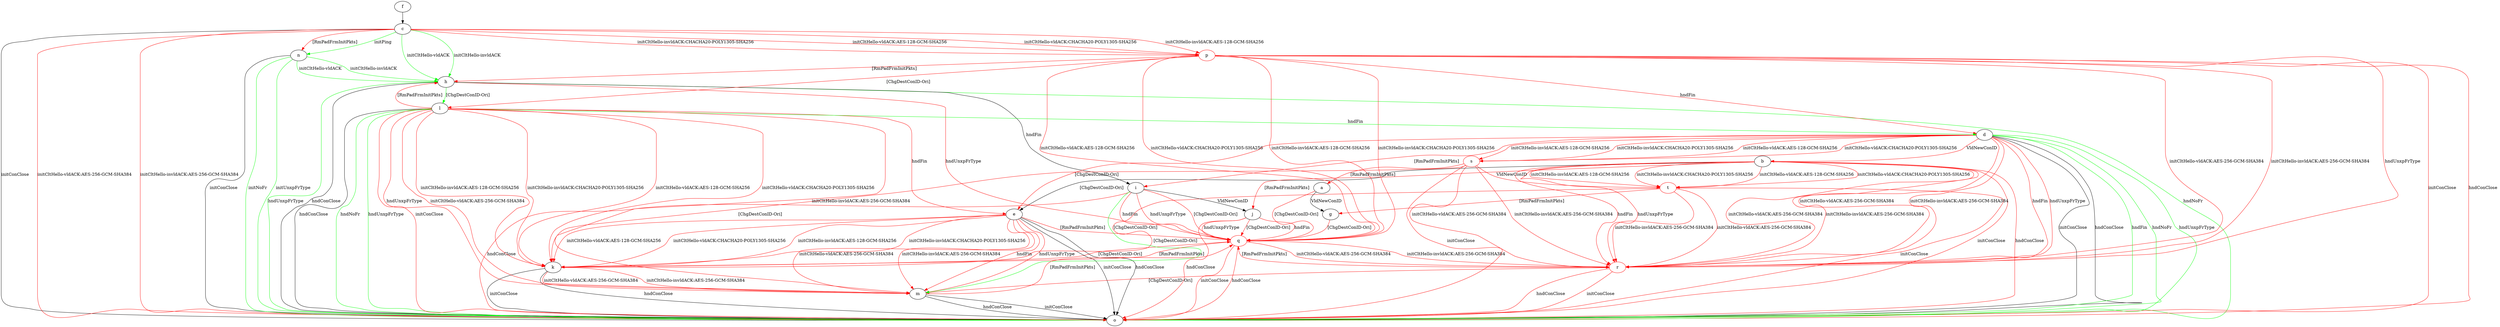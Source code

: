 digraph "" {
	a -> g	[key=0,
		label="VldNewConID "];
	q	[color=red];
	a -> q	[key=0,
		color=red,
		label="[ChgDestConID-Ori] "];
	b -> e	[key=0,
		label="[ChgDestConID-Ori] "];
	b -> j	[key=0,
		color=red,
		label="[RmPadFrmInitPkts] "];
	b -> o	[key=0,
		color=red,
		label="initConClose "];
	b -> o	[key=1,
		color=red,
		label="hndConClose "];
	r	[color=red];
	b -> r	[key=0,
		color=red,
		label="initCltHello-vldACK:AES-256-GCM-SHA384 "];
	b -> r	[key=1,
		color=red,
		label="initCltHello-invldACK:AES-256-GCM-SHA384 "];
	b -> r	[key=2,
		color=red,
		label="hndFin "];
	b -> r	[key=3,
		color=red,
		label="hndUnxpFrType "];
	t	[color=red];
	b -> t	[key=0,
		color=red,
		label="initCltHello-vldACK:AES-128-GCM-SHA256 "];
	b -> t	[key=1,
		color=red,
		label="initCltHello-vldACK:CHACHA20-POLY1305-SHA256 "];
	b -> t	[key=2,
		color=red,
		label="initCltHello-invldACK:AES-128-GCM-SHA256 "];
	b -> t	[key=3,
		color=red,
		label="initCltHello-invldACK:CHACHA20-POLY1305-SHA256 "];
	c -> h	[key=0,
		color=green,
		label="initCltHello-vldACK "];
	c -> h	[key=1,
		color=green,
		label="initCltHello-invldACK "];
	c -> n	[key=0,
		color=green,
		label="initPing "];
	c -> n	[key=1,
		color=red,
		label="[RmPadFrmInitPkts] "];
	c -> o	[key=0,
		label="initConClose "];
	c -> o	[key=1,
		color=red,
		label="initCltHello-vldACK:AES-256-GCM-SHA384 "];
	c -> o	[key=2,
		color=red,
		label="initCltHello-invldACK:AES-256-GCM-SHA384 "];
	p	[color=red];
	c -> p	[key=0,
		color=red,
		label="initCltHello-vldACK:AES-128-GCM-SHA256 "];
	c -> p	[key=1,
		color=red,
		label="initCltHello-vldACK:CHACHA20-POLY1305-SHA256 "];
	c -> p	[key=2,
		color=red,
		label="initCltHello-invldACK:AES-128-GCM-SHA256 "];
	c -> p	[key=3,
		color=red,
		label="initCltHello-invldACK:CHACHA20-POLY1305-SHA256 "];
	d -> b	[key=0,
		color=red,
		label="VldNewConID "];
	d -> e	[key=0,
		color=red,
		label="[ChgDestConID-Ori] "];
	d -> i	[key=0,
		color=red,
		label="[RmPadFrmInitPkts] "];
	d -> o	[key=0,
		label="initConClose "];
	d -> o	[key=1,
		label="hndConClose "];
	d -> o	[key=2,
		color=green,
		label="hndFin "];
	d -> o	[key=3,
		color=green,
		label="hndNoFr "];
	d -> o	[key=4,
		color=green,
		label="hndUnxpFrType "];
	d -> r	[key=0,
		color=red,
		label="initCltHello-vldACK:AES-256-GCM-SHA384 "];
	d -> r	[key=1,
		color=red,
		label="initCltHello-invldACK:AES-256-GCM-SHA384 "];
	d -> r	[key=2,
		color=red,
		label="hndFin "];
	d -> r	[key=3,
		color=red,
		label="hndUnxpFrType "];
	s	[color=red];
	d -> s	[key=0,
		color=red,
		label="initCltHello-vldACK:AES-128-GCM-SHA256 "];
	d -> s	[key=1,
		color=red,
		label="initCltHello-vldACK:CHACHA20-POLY1305-SHA256 "];
	d -> s	[key=2,
		color=red,
		label="initCltHello-invldACK:AES-128-GCM-SHA256 "];
	d -> s	[key=3,
		color=red,
		label="initCltHello-invldACK:CHACHA20-POLY1305-SHA256 "];
	e -> k	[key=0,
		color=red,
		label="initCltHello-vldACK:AES-128-GCM-SHA256 "];
	e -> k	[key=1,
		color=red,
		label="initCltHello-vldACK:CHACHA20-POLY1305-SHA256 "];
	e -> k	[key=2,
		color=red,
		label="initCltHello-invldACK:AES-128-GCM-SHA256 "];
	e -> k	[key=3,
		color=red,
		label="initCltHello-invldACK:CHACHA20-POLY1305-SHA256 "];
	e -> m	[key=0,
		color=red,
		label="initCltHello-vldACK:AES-256-GCM-SHA384 "];
	e -> m	[key=1,
		color=red,
		label="initCltHello-invldACK:AES-256-GCM-SHA384 "];
	e -> m	[key=2,
		color=red,
		label="hndFin "];
	e -> m	[key=3,
		color=red,
		label="hndUnxpFrType "];
	e -> o	[key=0,
		label="initConClose "];
	e -> o	[key=1,
		label="hndConClose "];
	e -> q	[key=0,
		color=red,
		label="[RmPadFrmInitPkts] "];
	f -> c	[key=0];
	g -> q	[key=0,
		color=red,
		label="[ChgDestConID-Ori] "];
	h -> i	[key=0,
		label="hndFin "];
	h -> l	[key=0,
		color=green,
		label="[ChgDestConID-Ori] "];
	h -> o	[key=0,
		label="hndConClose "];
	h -> o	[key=1,
		color=green,
		label="hndNoFr "];
	h -> o	[key=2,
		color=green,
		label="hndUnxpFrType "];
	h -> q	[key=0,
		color=red,
		label="hndUnxpFrType "];
	i -> j	[key=0,
		label="VldNewConID "];
	i -> m	[key=0,
		color=green,
		label="[ChgDestConID-Ori] "];
	i -> o	[key=0,
		color=red,
		label="hndConClose "];
	i -> q	[key=0,
		color=red,
		label="hndFin "];
	i -> q	[key=1,
		color=red,
		label="hndUnxpFrType "];
	i -> q	[key=2,
		color=red,
		label="[ChgDestConID-Ori] "];
	j -> o	[key=0,
		color=red,
		label="hndConClose "];
	j -> q	[key=0,
		color=red,
		label="hndFin "];
	j -> q	[key=1,
		color=red,
		label="hndUnxpFrType "];
	j -> q	[key=2,
		color=red,
		label="[ChgDestConID-Ori] "];
	k -> m	[key=0,
		color=red,
		label="initCltHello-vldACK:AES-256-GCM-SHA384 "];
	k -> m	[key=1,
		color=red,
		label="initCltHello-invldACK:AES-256-GCM-SHA384 "];
	k -> o	[key=0,
		label="initConClose "];
	k -> o	[key=1,
		label="hndConClose "];
	k -> q	[key=0,
		color=red,
		label="[RmPadFrmInitPkts] "];
	l -> d	[key=0,
		color=green,
		label="hndFin "];
	l -> e	[key=0,
		color=red,
		label="hndFin "];
	l -> h	[key=0,
		color=red,
		label="[RmPadFrmInitPkts] "];
	l -> k	[key=0,
		color=red,
		label="initCltHello-vldACK:AES-128-GCM-SHA256 "];
	l -> k	[key=1,
		color=red,
		label="initCltHello-vldACK:CHACHA20-POLY1305-SHA256 "];
	l -> k	[key=2,
		color=red,
		label="initCltHello-invldACK:AES-128-GCM-SHA256 "];
	l -> k	[key=3,
		color=red,
		label="initCltHello-invldACK:CHACHA20-POLY1305-SHA256 "];
	l -> m	[key=0,
		color=red,
		label="initCltHello-vldACK:AES-256-GCM-SHA384 "];
	l -> m	[key=1,
		color=red,
		label="initCltHello-invldACK:AES-256-GCM-SHA384 "];
	l -> m	[key=2,
		color=red,
		label="hndUnxpFrType "];
	l -> o	[key=0,
		label="hndConClose "];
	l -> o	[key=1,
		color=green,
		label="hndNoFr "];
	l -> o	[key=2,
		color=green,
		label="hndUnxpFrType "];
	l -> o	[key=3,
		color=red,
		label="initConClose "];
	m -> o	[key=0,
		label="initConClose "];
	m -> o	[key=1,
		label="hndConClose "];
	m -> q	[key=0,
		color=red,
		label="[RmPadFrmInitPkts] "];
	n -> h	[key=0,
		color=green,
		label="initCltHello-vldACK "];
	n -> h	[key=1,
		color=green,
		label="initCltHello-invldACK "];
	n -> o	[key=0,
		label="initConClose "];
	n -> o	[key=1,
		color=green,
		label="initNoFr "];
	n -> o	[key=2,
		color=green,
		label="initUnxpFrType "];
	p -> d	[key=0,
		color=red,
		label="hndFin "];
	p -> h	[key=0,
		color=red,
		label="[RmPadFrmInitPkts] "];
	p -> l	[key=0,
		color=red,
		label="[ChgDestConID-Ori] "];
	p -> o	[key=0,
		color=red,
		label="initConClose "];
	p -> o	[key=1,
		color=red,
		label="hndConClose "];
	p -> q	[key=0,
		color=red,
		label="initCltHello-vldACK:AES-128-GCM-SHA256 "];
	p -> q	[key=1,
		color=red,
		label="initCltHello-vldACK:CHACHA20-POLY1305-SHA256 "];
	p -> q	[key=2,
		color=red,
		label="initCltHello-invldACK:AES-128-GCM-SHA256 "];
	p -> q	[key=3,
		color=red,
		label="initCltHello-invldACK:CHACHA20-POLY1305-SHA256 "];
	p -> r	[key=0,
		color=red,
		label="initCltHello-vldACK:AES-256-GCM-SHA384 "];
	p -> r	[key=1,
		color=red,
		label="initCltHello-invldACK:AES-256-GCM-SHA384 "];
	p -> r	[key=2,
		color=red,
		label="hndUnxpFrType "];
	q -> k	[key=0,
		color=red,
		label="[ChgDestConID-Ori] "];
	q -> o	[key=0,
		color=red,
		label="initConClose "];
	q -> o	[key=1,
		color=red,
		label="hndConClose "];
	q -> r	[key=0,
		color=red,
		label="initCltHello-vldACK:AES-256-GCM-SHA384 "];
	q -> r	[key=1,
		color=red,
		label="initCltHello-invldACK:AES-256-GCM-SHA384 "];
	r -> m	[key=0,
		color=red,
		label="[ChgDestConID-Ori] "];
	r -> o	[key=0,
		color=red,
		label="initConClose "];
	r -> o	[key=1,
		color=red,
		label="hndConClose "];
	r -> q	[key=0,
		color=red,
		label="[RmPadFrmInitPkts] "];
	s -> a	[key=0,
		color=red,
		label="[RmPadFrmInitPkts] "];
	s -> k	[key=0,
		color=red,
		label="[ChgDestConID-Ori] "];
	s -> o	[key=0,
		color=red,
		label="initConClose "];
	s -> r	[key=0,
		color=red,
		label="initCltHello-vldACK:AES-256-GCM-SHA384 "];
	s -> r	[key=1,
		color=red,
		label="initCltHello-invldACK:AES-256-GCM-SHA384 "];
	s -> t	[key=0,
		color=red,
		label="VldNewConID "];
	t -> g	[key=0,
		color=red,
		label="[RmPadFrmInitPkts] "];
	t -> k	[key=0,
		color=red,
		label="[ChgDestConID-Ori] "];
	t -> o	[key=0,
		color=red,
		label="initConClose "];
	t -> r	[key=0,
		color=red,
		label="initCltHello-vldACK:AES-256-GCM-SHA384 "];
	t -> r	[key=1,
		color=red,
		label="initCltHello-invldACK:AES-256-GCM-SHA384 "];
}
